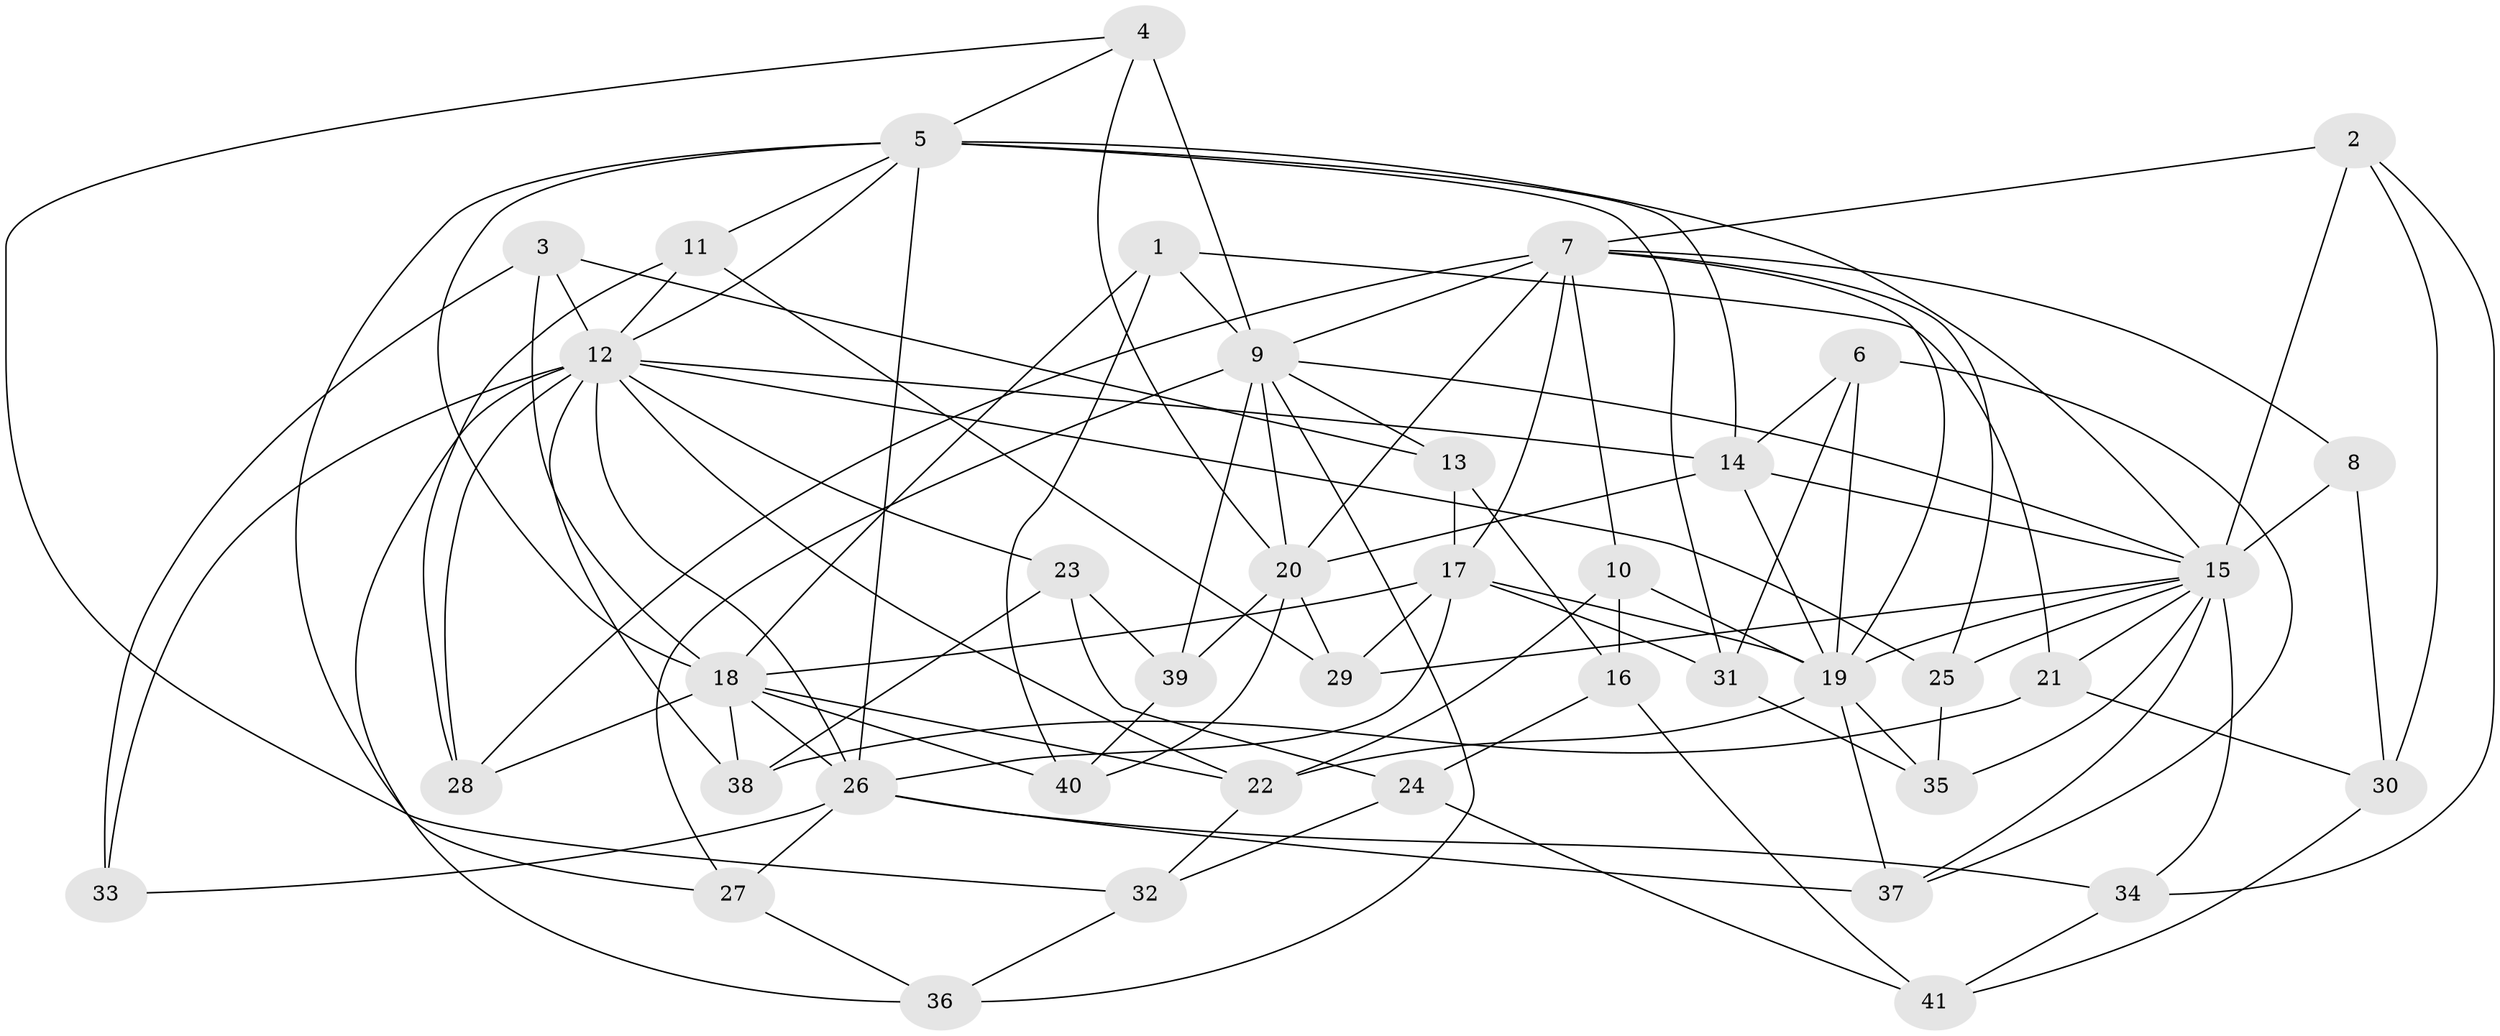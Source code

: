 // original degree distribution, {4: 1.0}
// Generated by graph-tools (version 1.1) at 2025/38/03/09/25 02:38:07]
// undirected, 41 vertices, 108 edges
graph export_dot {
graph [start="1"]
  node [color=gray90,style=filled];
  1;
  2;
  3;
  4;
  5;
  6;
  7;
  8;
  9;
  10;
  11;
  12;
  13;
  14;
  15;
  16;
  17;
  18;
  19;
  20;
  21;
  22;
  23;
  24;
  25;
  26;
  27;
  28;
  29;
  30;
  31;
  32;
  33;
  34;
  35;
  36;
  37;
  38;
  39;
  40;
  41;
  1 -- 9 [weight=1.0];
  1 -- 18 [weight=3.0];
  1 -- 21 [weight=1.0];
  1 -- 40 [weight=1.0];
  2 -- 7 [weight=1.0];
  2 -- 15 [weight=1.0];
  2 -- 30 [weight=1.0];
  2 -- 34 [weight=1.0];
  3 -- 12 [weight=1.0];
  3 -- 13 [weight=1.0];
  3 -- 18 [weight=1.0];
  3 -- 33 [weight=1.0];
  4 -- 5 [weight=1.0];
  4 -- 9 [weight=3.0];
  4 -- 20 [weight=1.0];
  4 -- 32 [weight=1.0];
  5 -- 11 [weight=1.0];
  5 -- 12 [weight=1.0];
  5 -- 14 [weight=1.0];
  5 -- 15 [weight=1.0];
  5 -- 18 [weight=2.0];
  5 -- 26 [weight=1.0];
  5 -- 27 [weight=1.0];
  5 -- 31 [weight=1.0];
  6 -- 14 [weight=1.0];
  6 -- 19 [weight=1.0];
  6 -- 31 [weight=1.0];
  6 -- 37 [weight=1.0];
  7 -- 8 [weight=2.0];
  7 -- 9 [weight=1.0];
  7 -- 10 [weight=1.0];
  7 -- 17 [weight=1.0];
  7 -- 19 [weight=1.0];
  7 -- 20 [weight=1.0];
  7 -- 25 [weight=1.0];
  7 -- 28 [weight=1.0];
  8 -- 15 [weight=1.0];
  8 -- 30 [weight=1.0];
  9 -- 13 [weight=1.0];
  9 -- 15 [weight=1.0];
  9 -- 20 [weight=2.0];
  9 -- 27 [weight=1.0];
  9 -- 36 [weight=1.0];
  9 -- 39 [weight=1.0];
  10 -- 16 [weight=1.0];
  10 -- 19 [weight=1.0];
  10 -- 22 [weight=1.0];
  11 -- 12 [weight=1.0];
  11 -- 28 [weight=1.0];
  11 -- 29 [weight=1.0];
  12 -- 14 [weight=1.0];
  12 -- 22 [weight=1.0];
  12 -- 23 [weight=1.0];
  12 -- 25 [weight=1.0];
  12 -- 26 [weight=1.0];
  12 -- 28 [weight=1.0];
  12 -- 33 [weight=1.0];
  12 -- 36 [weight=1.0];
  12 -- 38 [weight=1.0];
  13 -- 16 [weight=1.0];
  13 -- 17 [weight=1.0];
  14 -- 15 [weight=1.0];
  14 -- 19 [weight=1.0];
  14 -- 20 [weight=1.0];
  15 -- 19 [weight=1.0];
  15 -- 21 [weight=1.0];
  15 -- 25 [weight=1.0];
  15 -- 29 [weight=1.0];
  15 -- 34 [weight=1.0];
  15 -- 35 [weight=1.0];
  15 -- 37 [weight=1.0];
  16 -- 24 [weight=1.0];
  16 -- 41 [weight=1.0];
  17 -- 18 [weight=1.0];
  17 -- 19 [weight=1.0];
  17 -- 26 [weight=2.0];
  17 -- 29 [weight=1.0];
  17 -- 31 [weight=1.0];
  18 -- 22 [weight=1.0];
  18 -- 26 [weight=1.0];
  18 -- 28 [weight=1.0];
  18 -- 38 [weight=1.0];
  18 -- 40 [weight=1.0];
  19 -- 22 [weight=2.0];
  19 -- 35 [weight=1.0];
  19 -- 37 [weight=1.0];
  20 -- 29 [weight=1.0];
  20 -- 39 [weight=1.0];
  20 -- 40 [weight=1.0];
  21 -- 30 [weight=1.0];
  21 -- 38 [weight=1.0];
  22 -- 32 [weight=1.0];
  23 -- 24 [weight=1.0];
  23 -- 38 [weight=1.0];
  23 -- 39 [weight=1.0];
  24 -- 32 [weight=1.0];
  24 -- 41 [weight=1.0];
  25 -- 35 [weight=1.0];
  26 -- 27 [weight=1.0];
  26 -- 33 [weight=2.0];
  26 -- 34 [weight=1.0];
  26 -- 37 [weight=1.0];
  27 -- 36 [weight=1.0];
  30 -- 41 [weight=1.0];
  31 -- 35 [weight=1.0];
  32 -- 36 [weight=1.0];
  34 -- 41 [weight=1.0];
  39 -- 40 [weight=1.0];
}
